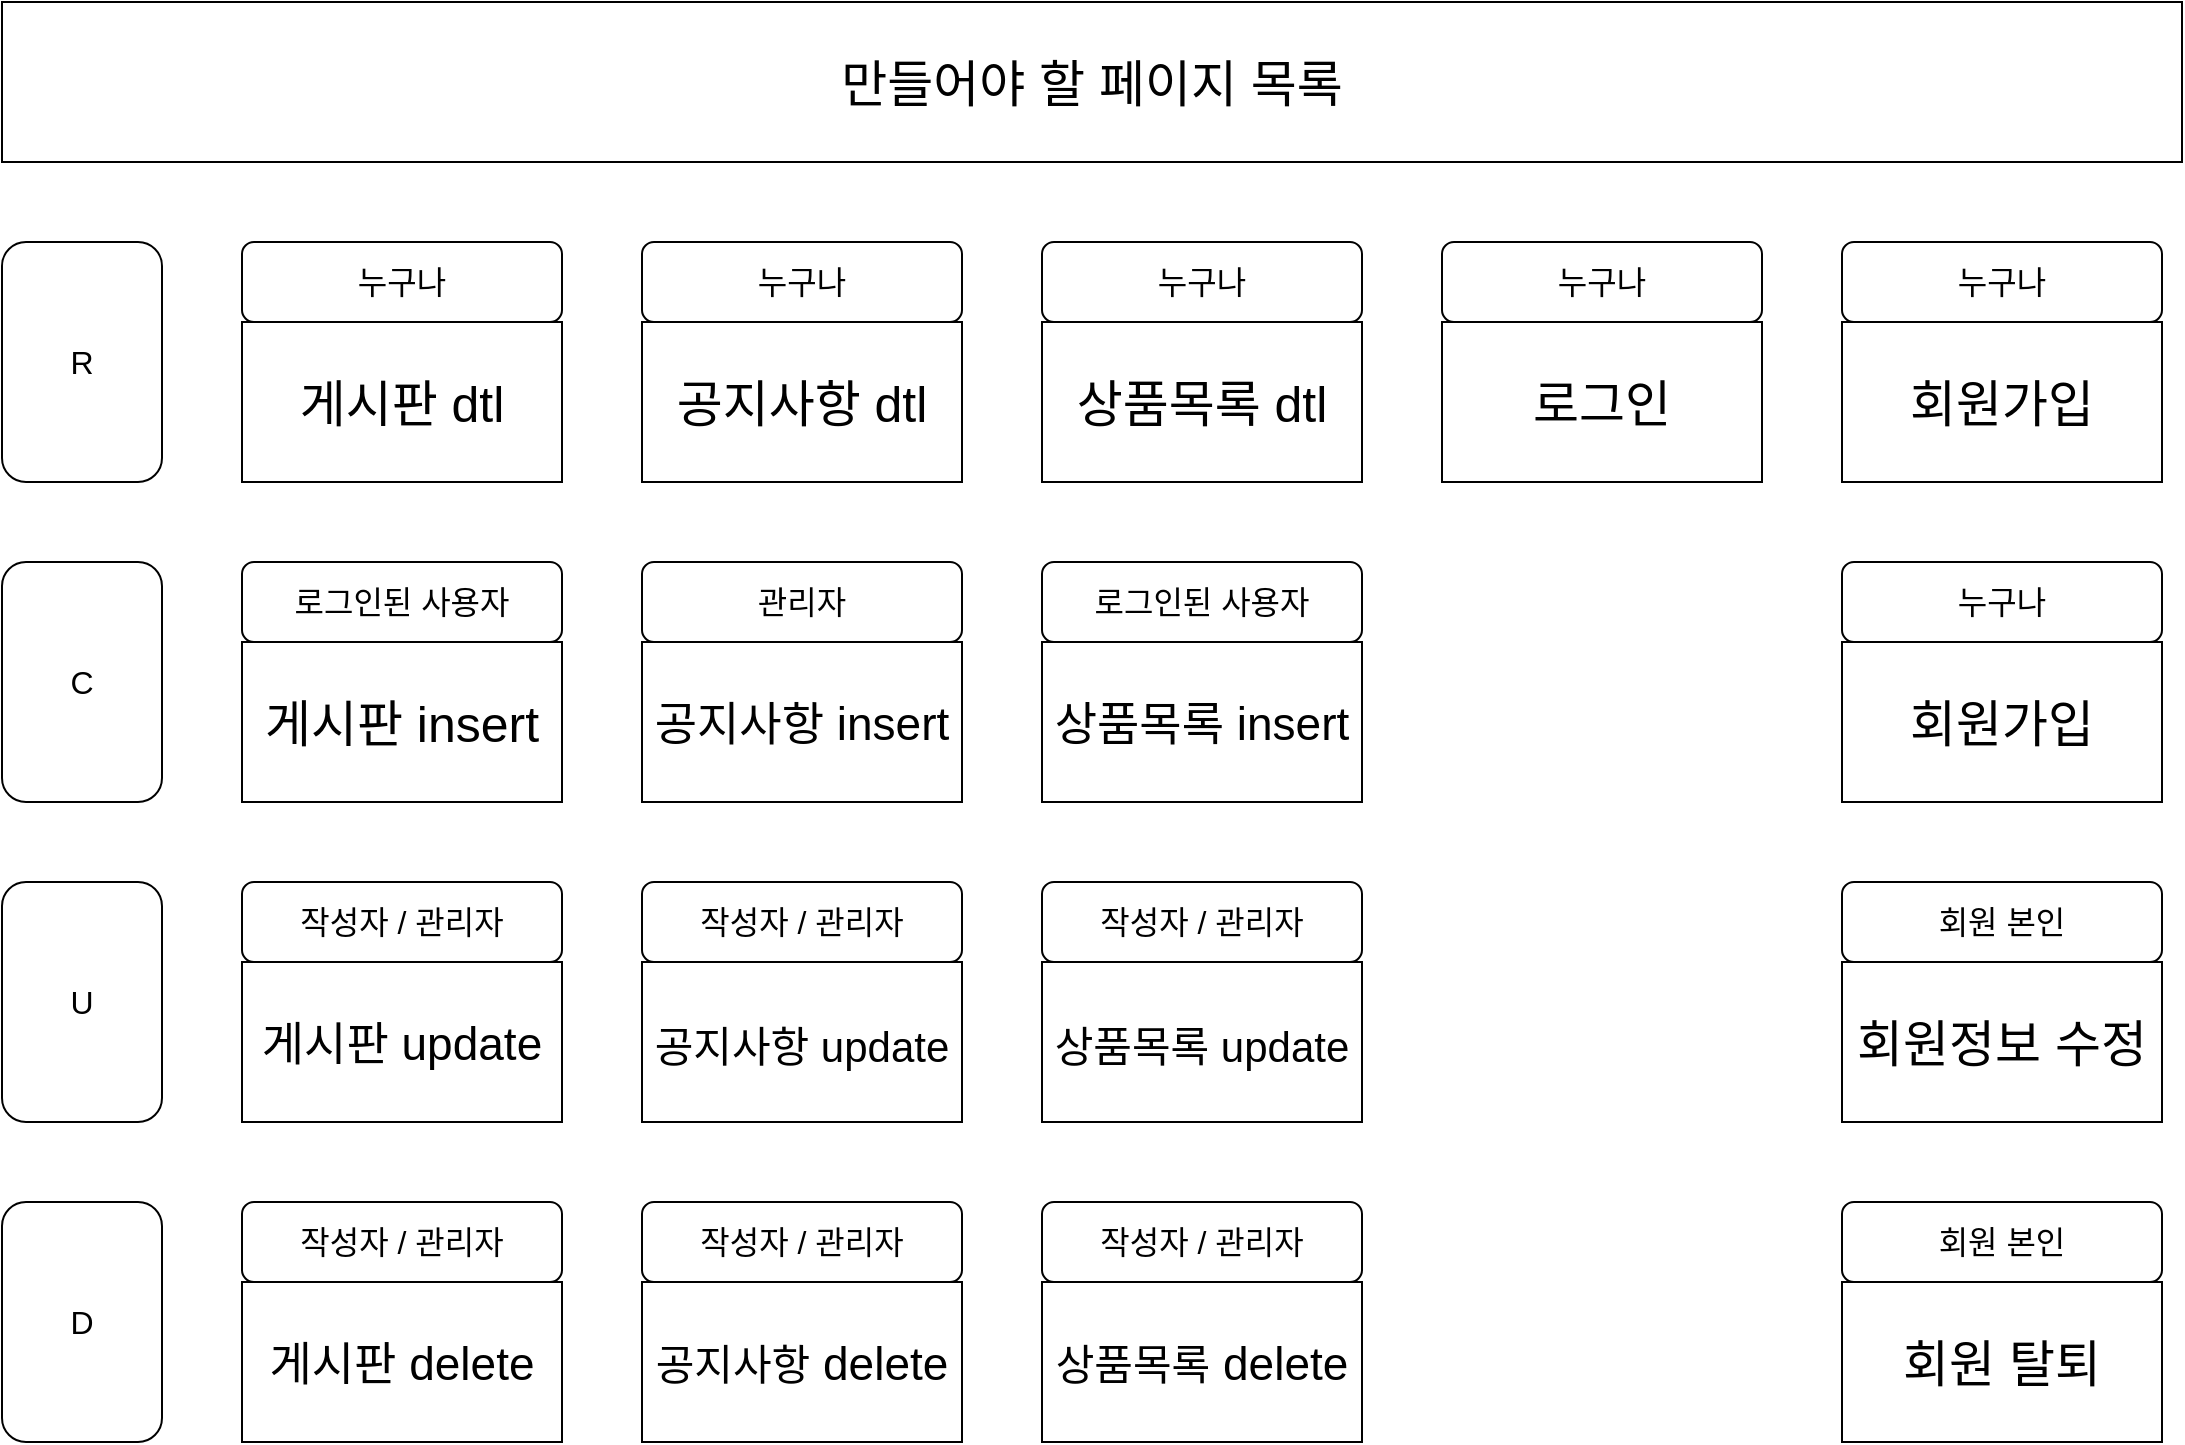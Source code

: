 <mxfile version="15.8.3" type="github">
  <diagram id="lz88FH4PyTVV9fNXospb" name="Page-1">
    <mxGraphModel dx="1422" dy="794" grid="1" gridSize="10" guides="1" tooltips="1" connect="1" arrows="1" fold="1" page="1" pageScale="1" pageWidth="1169" pageHeight="827" math="0" shadow="0">
      <root>
        <mxCell id="0" />
        <mxCell id="1" parent="0" />
        <mxCell id="qAjAHDMqoRNYj5DkWeto-1" value="&lt;font style=&quot;font-size: 25px&quot;&gt;만들어야 할 페이지 목록&lt;/font&gt;" style="rounded=0;whiteSpace=wrap;html=1;" vertex="1" parent="1">
          <mxGeometry x="40" y="40" width="1090" height="80" as="geometry" />
        </mxCell>
        <mxCell id="qAjAHDMqoRNYj5DkWeto-2" value="게시판 dtl" style="rounded=0;whiteSpace=wrap;html=1;fontSize=25;" vertex="1" parent="1">
          <mxGeometry x="160" y="200" width="160" height="80" as="geometry" />
        </mxCell>
        <mxCell id="qAjAHDMqoRNYj5DkWeto-3" value="공지사항 dtl" style="rounded=0;whiteSpace=wrap;html=1;fontSize=25;" vertex="1" parent="1">
          <mxGeometry x="360" y="200" width="160" height="80" as="geometry" />
        </mxCell>
        <mxCell id="qAjAHDMqoRNYj5DkWeto-4" value="상품목록&amp;nbsp;dtl" style="rounded=0;whiteSpace=wrap;html=1;fontSize=25;" vertex="1" parent="1">
          <mxGeometry x="560" y="200" width="160" height="80" as="geometry" />
        </mxCell>
        <mxCell id="qAjAHDMqoRNYj5DkWeto-5" value="로그인" style="rounded=0;whiteSpace=wrap;html=1;fontSize=25;" vertex="1" parent="1">
          <mxGeometry x="760" y="200" width="160" height="80" as="geometry" />
        </mxCell>
        <mxCell id="qAjAHDMqoRNYj5DkWeto-6" value="회원가입" style="rounded=0;whiteSpace=wrap;html=1;fontSize=25;" vertex="1" parent="1">
          <mxGeometry x="960" y="200" width="160" height="80" as="geometry" />
        </mxCell>
        <mxCell id="qAjAHDMqoRNYj5DkWeto-13" value="R" style="rounded=1;whiteSpace=wrap;html=1;fontSize=16;" vertex="1" parent="1">
          <mxGeometry x="40" y="160" width="80" height="120" as="geometry" />
        </mxCell>
        <mxCell id="qAjAHDMqoRNYj5DkWeto-14" value="U" style="rounded=1;whiteSpace=wrap;html=1;fontSize=16;" vertex="1" parent="1">
          <mxGeometry x="40" y="480" width="80" height="120" as="geometry" />
        </mxCell>
        <mxCell id="qAjAHDMqoRNYj5DkWeto-15" value="D" style="rounded=1;whiteSpace=wrap;html=1;fontSize=16;" vertex="1" parent="1">
          <mxGeometry x="40" y="640" width="80" height="120" as="geometry" />
        </mxCell>
        <mxCell id="qAjAHDMqoRNYj5DkWeto-18" value="누구나" style="rounded=1;whiteSpace=wrap;html=1;fontSize=16;" vertex="1" parent="1">
          <mxGeometry x="160" y="160" width="160" height="40" as="geometry" />
        </mxCell>
        <mxCell id="qAjAHDMqoRNYj5DkWeto-19" value="&lt;span&gt;누구나&lt;/span&gt;" style="rounded=1;whiteSpace=wrap;html=1;fontSize=16;" vertex="1" parent="1">
          <mxGeometry x="360" y="160" width="160" height="40" as="geometry" />
        </mxCell>
        <mxCell id="qAjAHDMqoRNYj5DkWeto-20" value="&lt;span&gt;누구나&lt;/span&gt;" style="rounded=1;whiteSpace=wrap;html=1;fontSize=16;" vertex="1" parent="1">
          <mxGeometry x="560" y="160" width="160" height="40" as="geometry" />
        </mxCell>
        <mxCell id="qAjAHDMqoRNYj5DkWeto-21" value="&lt;span&gt;누구나&lt;/span&gt;" style="rounded=1;whiteSpace=wrap;html=1;fontSize=16;" vertex="1" parent="1">
          <mxGeometry x="760" y="160" width="160" height="40" as="geometry" />
        </mxCell>
        <mxCell id="qAjAHDMqoRNYj5DkWeto-22" value="&lt;span&gt;누구나&lt;/span&gt;" style="rounded=1;whiteSpace=wrap;html=1;fontSize=16;" vertex="1" parent="1">
          <mxGeometry x="960" y="160" width="160" height="40" as="geometry" />
        </mxCell>
        <mxCell id="qAjAHDMqoRNYj5DkWeto-23" value="&lt;span&gt;작성자 / 관리자&lt;/span&gt;" style="rounded=1;whiteSpace=wrap;html=1;fontSize=16;" vertex="1" parent="1">
          <mxGeometry x="160" y="480" width="160" height="40" as="geometry" />
        </mxCell>
        <mxCell id="qAjAHDMqoRNYj5DkWeto-24" value="&lt;span&gt;작성자 / 관리자&lt;/span&gt;" style="rounded=1;whiteSpace=wrap;html=1;fontSize=16;" vertex="1" parent="1">
          <mxGeometry x="360" y="480" width="160" height="40" as="geometry" />
        </mxCell>
        <mxCell id="qAjAHDMqoRNYj5DkWeto-25" value="&lt;span&gt;작성자 / 관리자&lt;/span&gt;" style="rounded=1;whiteSpace=wrap;html=1;fontSize=16;" vertex="1" parent="1">
          <mxGeometry x="560" y="480" width="160" height="40" as="geometry" />
        </mxCell>
        <mxCell id="qAjAHDMqoRNYj5DkWeto-27" value="회원 본인" style="rounded=1;whiteSpace=wrap;html=1;fontSize=16;" vertex="1" parent="1">
          <mxGeometry x="960" y="480" width="160" height="40" as="geometry" />
        </mxCell>
        <mxCell id="qAjAHDMqoRNYj5DkWeto-28" value="작성자 / 관리자" style="rounded=1;whiteSpace=wrap;html=1;fontSize=16;" vertex="1" parent="1">
          <mxGeometry x="160" y="640" width="160" height="40" as="geometry" />
        </mxCell>
        <mxCell id="qAjAHDMqoRNYj5DkWeto-29" value="&lt;span&gt;작성자 / 관리자&lt;/span&gt;" style="rounded=1;whiteSpace=wrap;html=1;fontSize=16;" vertex="1" parent="1">
          <mxGeometry x="360" y="640" width="160" height="40" as="geometry" />
        </mxCell>
        <mxCell id="qAjAHDMqoRNYj5DkWeto-30" value="&lt;span&gt;작성자 / 관리자&lt;/span&gt;" style="rounded=1;whiteSpace=wrap;html=1;fontSize=16;" vertex="1" parent="1">
          <mxGeometry x="560" y="640" width="160" height="40" as="geometry" />
        </mxCell>
        <mxCell id="qAjAHDMqoRNYj5DkWeto-32" value="회원 본인" style="rounded=1;whiteSpace=wrap;html=1;fontSize=16;" vertex="1" parent="1">
          <mxGeometry x="960" y="640" width="160" height="40" as="geometry" />
        </mxCell>
        <mxCell id="qAjAHDMqoRNYj5DkWeto-36" value="게시판 insert" style="rounded=0;whiteSpace=wrap;html=1;fontSize=25;" vertex="1" parent="1">
          <mxGeometry x="160" y="360" width="160" height="80" as="geometry" />
        </mxCell>
        <mxCell id="qAjAHDMqoRNYj5DkWeto-37" value="&lt;font style=&quot;font-size: 23px&quot;&gt;공지사항 insert&lt;/font&gt;" style="rounded=0;whiteSpace=wrap;html=1;fontSize=25;" vertex="1" parent="1">
          <mxGeometry x="360" y="360" width="160" height="80" as="geometry" />
        </mxCell>
        <mxCell id="qAjAHDMqoRNYj5DkWeto-38" value="상품목록&amp;nbsp;dtl" style="rounded=0;whiteSpace=wrap;html=1;fontSize=25;" vertex="1" parent="1">
          <mxGeometry x="560" y="360" width="160" height="80" as="geometry" />
        </mxCell>
        <mxCell id="qAjAHDMqoRNYj5DkWeto-40" value="회원가입" style="rounded=0;whiteSpace=wrap;html=1;fontSize=25;" vertex="1" parent="1">
          <mxGeometry x="960" y="360" width="160" height="80" as="geometry" />
        </mxCell>
        <mxCell id="qAjAHDMqoRNYj5DkWeto-41" value="C" style="rounded=1;whiteSpace=wrap;html=1;fontSize=16;" vertex="1" parent="1">
          <mxGeometry x="40" y="320" width="80" height="120" as="geometry" />
        </mxCell>
        <mxCell id="qAjAHDMqoRNYj5DkWeto-42" value="로그인된 사용자" style="rounded=1;whiteSpace=wrap;html=1;fontSize=16;" vertex="1" parent="1">
          <mxGeometry x="160" y="320" width="160" height="40" as="geometry" />
        </mxCell>
        <mxCell id="qAjAHDMqoRNYj5DkWeto-43" value="로그인된 사용자" style="rounded=1;whiteSpace=wrap;html=1;fontSize=16;" vertex="1" parent="1">
          <mxGeometry x="560" y="320" width="160" height="40" as="geometry" />
        </mxCell>
        <mxCell id="qAjAHDMqoRNYj5DkWeto-44" value="관리자" style="rounded=1;whiteSpace=wrap;html=1;fontSize=16;" vertex="1" parent="1">
          <mxGeometry x="360" y="320" width="160" height="40" as="geometry" />
        </mxCell>
        <mxCell id="qAjAHDMqoRNYj5DkWeto-46" value="&lt;span&gt;누구나&lt;/span&gt;" style="rounded=1;whiteSpace=wrap;html=1;fontSize=16;" vertex="1" parent="1">
          <mxGeometry x="960" y="320" width="160" height="40" as="geometry" />
        </mxCell>
        <mxCell id="qAjAHDMqoRNYj5DkWeto-47" value="게시판 dtl" style="rounded=0;whiteSpace=wrap;html=1;fontSize=25;" vertex="1" parent="1">
          <mxGeometry x="160" y="200" width="160" height="80" as="geometry" />
        </mxCell>
        <mxCell id="qAjAHDMqoRNYj5DkWeto-48" value="회원가입" style="rounded=0;whiteSpace=wrap;html=1;fontSize=25;" vertex="1" parent="1">
          <mxGeometry x="960" y="360" width="160" height="80" as="geometry" />
        </mxCell>
        <mxCell id="qAjAHDMqoRNYj5DkWeto-50" value="상품목록&amp;nbsp;dtl" style="rounded=0;whiteSpace=wrap;html=1;fontSize=25;" vertex="1" parent="1">
          <mxGeometry x="560" y="360" width="160" height="80" as="geometry" />
        </mxCell>
        <mxCell id="qAjAHDMqoRNYj5DkWeto-51" value="게시판 dtl" style="rounded=0;whiteSpace=wrap;html=1;fontSize=25;" vertex="1" parent="1">
          <mxGeometry x="160" y="200" width="160" height="80" as="geometry" />
        </mxCell>
        <mxCell id="qAjAHDMqoRNYj5DkWeto-52" value="회원가입" style="rounded=0;whiteSpace=wrap;html=1;fontSize=25;" vertex="1" parent="1">
          <mxGeometry x="960" y="360" width="160" height="80" as="geometry" />
        </mxCell>
        <mxCell id="qAjAHDMqoRNYj5DkWeto-54" value="상품목록&amp;nbsp;dtl" style="rounded=0;whiteSpace=wrap;html=1;fontSize=25;" vertex="1" parent="1">
          <mxGeometry x="560" y="360" width="160" height="80" as="geometry" />
        </mxCell>
        <mxCell id="qAjAHDMqoRNYj5DkWeto-55" value="게시판 insert" style="rounded=0;whiteSpace=wrap;html=1;fontSize=25;" vertex="1" parent="1">
          <mxGeometry x="160" y="360" width="160" height="80" as="geometry" />
        </mxCell>
        <mxCell id="qAjAHDMqoRNYj5DkWeto-56" value="공지사항 dtl" style="rounded=0;whiteSpace=wrap;html=1;fontSize=25;" vertex="1" parent="1">
          <mxGeometry x="360" y="200" width="160" height="80" as="geometry" />
        </mxCell>
        <mxCell id="qAjAHDMqoRNYj5DkWeto-57" value="게시판 dtl" style="rounded=0;whiteSpace=wrap;html=1;fontSize=25;" vertex="1" parent="1">
          <mxGeometry x="160" y="200" width="160" height="80" as="geometry" />
        </mxCell>
        <mxCell id="qAjAHDMqoRNYj5DkWeto-58" value="회원가입" style="rounded=0;whiteSpace=wrap;html=1;fontSize=25;" vertex="1" parent="1">
          <mxGeometry x="960" y="360" width="160" height="80" as="geometry" />
        </mxCell>
        <mxCell id="qAjAHDMqoRNYj5DkWeto-60" value="&lt;font style=&quot;font-size: 23px&quot;&gt;상품목록 insert&lt;/font&gt;" style="rounded=0;whiteSpace=wrap;html=1;fontSize=25;" vertex="1" parent="1">
          <mxGeometry x="560" y="360" width="160" height="80" as="geometry" />
        </mxCell>
        <mxCell id="qAjAHDMqoRNYj5DkWeto-61" value="게시판 insert" style="rounded=0;whiteSpace=wrap;html=1;fontSize=25;" vertex="1" parent="1">
          <mxGeometry x="160" y="360" width="160" height="80" as="geometry" />
        </mxCell>
        <mxCell id="qAjAHDMqoRNYj5DkWeto-62" value="공지사항 dtl" style="rounded=0;whiteSpace=wrap;html=1;fontSize=25;" vertex="1" parent="1">
          <mxGeometry x="360" y="200" width="160" height="80" as="geometry" />
        </mxCell>
        <mxCell id="qAjAHDMqoRNYj5DkWeto-63" value="게시판 insert" style="rounded=0;whiteSpace=wrap;html=1;fontSize=25;" vertex="1" parent="1">
          <mxGeometry x="160" y="520" width="160" height="80" as="geometry" />
        </mxCell>
        <mxCell id="qAjAHDMqoRNYj5DkWeto-64" value="&lt;font style=&quot;font-size: 21px&quot;&gt;공지사항 update&lt;/font&gt;" style="rounded=0;whiteSpace=wrap;html=1;fontSize=25;" vertex="1" parent="1">
          <mxGeometry x="360" y="520" width="160" height="80" as="geometry" />
        </mxCell>
        <mxCell id="qAjAHDMqoRNYj5DkWeto-65" value="상품목록&amp;nbsp;dtl" style="rounded=0;whiteSpace=wrap;html=1;fontSize=25;" vertex="1" parent="1">
          <mxGeometry x="560" y="520" width="160" height="80" as="geometry" />
        </mxCell>
        <mxCell id="qAjAHDMqoRNYj5DkWeto-66" value="회원가입" style="rounded=0;whiteSpace=wrap;html=1;fontSize=25;" vertex="1" parent="1">
          <mxGeometry x="960" y="520" width="160" height="80" as="geometry" />
        </mxCell>
        <mxCell id="qAjAHDMqoRNYj5DkWeto-67" value="회원가입" style="rounded=0;whiteSpace=wrap;html=1;fontSize=25;" vertex="1" parent="1">
          <mxGeometry x="960" y="520" width="160" height="80" as="geometry" />
        </mxCell>
        <mxCell id="qAjAHDMqoRNYj5DkWeto-68" value="상품목록&amp;nbsp;dtl" style="rounded=0;whiteSpace=wrap;html=1;fontSize=25;" vertex="1" parent="1">
          <mxGeometry x="560" y="520" width="160" height="80" as="geometry" />
        </mxCell>
        <mxCell id="qAjAHDMqoRNYj5DkWeto-69" value="회원가입" style="rounded=0;whiteSpace=wrap;html=1;fontSize=25;" vertex="1" parent="1">
          <mxGeometry x="960" y="520" width="160" height="80" as="geometry" />
        </mxCell>
        <mxCell id="qAjAHDMqoRNYj5DkWeto-70" value="상품목록&amp;nbsp;dtl" style="rounded=0;whiteSpace=wrap;html=1;fontSize=25;" vertex="1" parent="1">
          <mxGeometry x="560" y="520" width="160" height="80" as="geometry" />
        </mxCell>
        <mxCell id="qAjAHDMqoRNYj5DkWeto-71" value="게시판 insert" style="rounded=0;whiteSpace=wrap;html=1;fontSize=25;" vertex="1" parent="1">
          <mxGeometry x="160" y="520" width="160" height="80" as="geometry" />
        </mxCell>
        <mxCell id="qAjAHDMqoRNYj5DkWeto-72" value="회원정보 수정" style="rounded=0;whiteSpace=wrap;html=1;fontSize=25;" vertex="1" parent="1">
          <mxGeometry x="960" y="520" width="160" height="80" as="geometry" />
        </mxCell>
        <mxCell id="qAjAHDMqoRNYj5DkWeto-73" value="&lt;font style=&quot;font-size: 21px&quot;&gt;상품목록 update&lt;/font&gt;" style="rounded=0;whiteSpace=wrap;html=1;fontSize=25;" vertex="1" parent="1">
          <mxGeometry x="560" y="520" width="160" height="80" as="geometry" />
        </mxCell>
        <mxCell id="qAjAHDMqoRNYj5DkWeto-74" value="&lt;font style=&quot;font-size: 23px&quot;&gt;게시판 update&lt;/font&gt;" style="rounded=0;whiteSpace=wrap;html=1;fontSize=25;" vertex="1" parent="1">
          <mxGeometry x="160" y="520" width="160" height="80" as="geometry" />
        </mxCell>
        <mxCell id="qAjAHDMqoRNYj5DkWeto-75" value="회원 탈퇴" style="rounded=0;whiteSpace=wrap;html=1;fontSize=25;" vertex="1" parent="1">
          <mxGeometry x="960" y="680" width="160" height="80" as="geometry" />
        </mxCell>
        <mxCell id="qAjAHDMqoRNYj5DkWeto-76" value="게시판 insert" style="rounded=0;whiteSpace=wrap;html=1;fontSize=25;" vertex="1" parent="1">
          <mxGeometry x="160" y="680" width="160" height="80" as="geometry" />
        </mxCell>
        <mxCell id="qAjAHDMqoRNYj5DkWeto-77" value="&lt;font style=&quot;font-size: 21px&quot;&gt;공지사항&lt;/font&gt;&lt;span style=&quot;font-size: 23px&quot;&gt;&amp;nbsp;delete&lt;/span&gt;" style="rounded=0;whiteSpace=wrap;html=1;fontSize=25;" vertex="1" parent="1">
          <mxGeometry x="360" y="680" width="160" height="80" as="geometry" />
        </mxCell>
        <mxCell id="qAjAHDMqoRNYj5DkWeto-78" value="상품목록&amp;nbsp;dtl" style="rounded=0;whiteSpace=wrap;html=1;fontSize=25;" vertex="1" parent="1">
          <mxGeometry x="560" y="680" width="160" height="80" as="geometry" />
        </mxCell>
        <mxCell id="qAjAHDMqoRNYj5DkWeto-79" value="상품목록&amp;nbsp;dtl" style="rounded=0;whiteSpace=wrap;html=1;fontSize=25;" vertex="1" parent="1">
          <mxGeometry x="560" y="680" width="160" height="80" as="geometry" />
        </mxCell>
        <mxCell id="qAjAHDMqoRNYj5DkWeto-80" value="상품목록&amp;nbsp;dtl" style="rounded=0;whiteSpace=wrap;html=1;fontSize=25;" vertex="1" parent="1">
          <mxGeometry x="560" y="680" width="160" height="80" as="geometry" />
        </mxCell>
        <mxCell id="qAjAHDMqoRNYj5DkWeto-81" value="게시판 insert" style="rounded=0;whiteSpace=wrap;html=1;fontSize=25;" vertex="1" parent="1">
          <mxGeometry x="160" y="680" width="160" height="80" as="geometry" />
        </mxCell>
        <mxCell id="qAjAHDMqoRNYj5DkWeto-82" value="&lt;font style=&quot;font-size: 21px&quot;&gt;상품목록&lt;/font&gt;&lt;span style=&quot;font-size: 23px&quot;&gt;&amp;nbsp;delete&lt;/span&gt;" style="rounded=0;whiteSpace=wrap;html=1;fontSize=25;" vertex="1" parent="1">
          <mxGeometry x="560" y="680" width="160" height="80" as="geometry" />
        </mxCell>
        <mxCell id="qAjAHDMqoRNYj5DkWeto-83" value="&lt;font style=&quot;font-size: 23px&quot;&gt;게시판 delete&lt;/font&gt;" style="rounded=0;whiteSpace=wrap;html=1;fontSize=25;" vertex="1" parent="1">
          <mxGeometry x="160" y="680" width="160" height="80" as="geometry" />
        </mxCell>
      </root>
    </mxGraphModel>
  </diagram>
</mxfile>
